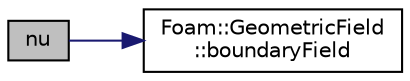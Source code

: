 digraph "nu"
{
  bgcolor="transparent";
  edge [fontname="Helvetica",fontsize="10",labelfontname="Helvetica",labelfontsize="10"];
  node [fontname="Helvetica",fontsize="10",shape=record];
  rankdir="LR";
  Node307 [label="nu",height=0.2,width=0.4,color="black", fillcolor="grey75", style="filled", fontcolor="black"];
  Node307 -> Node308 [color="midnightblue",fontsize="10",style="solid",fontname="Helvetica"];
  Node308 [label="Foam::GeometricField\l::boundaryField",height=0.2,width=0.4,color="black",URL="$a23249.html#a9ff7de36fba06b4f4f77a75142ad72b6",tooltip="Return const-reference to the boundary field. "];
}
